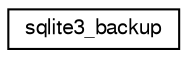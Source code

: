 digraph "Graphical Class Hierarchy"
{
  edge [fontname="FreeSans",fontsize="10",labelfontname="FreeSans",labelfontsize="10"];
  node [fontname="FreeSans",fontsize="10",shape=record];
  rankdir="LR";
  Node0 [label="sqlite3_backup",height=0.2,width=0.4,color="black", fillcolor="white", style="filled",URL="$structsqlite3__backup.html"];
}
